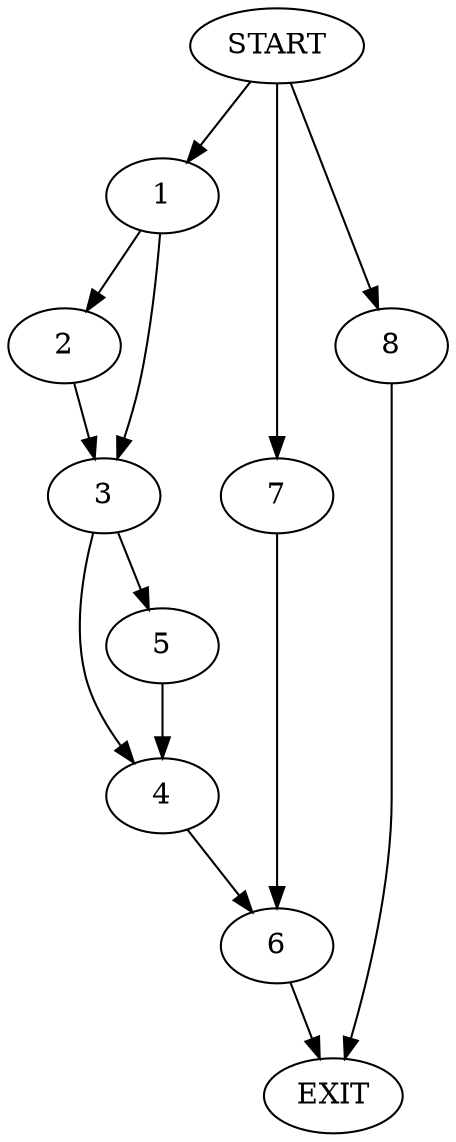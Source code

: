 digraph {
0 [label="START"]
9 [label="EXIT"]
0 -> 1
1 -> 2
1 -> 3
2 -> 3
3 -> 4
3 -> 5
5 -> 4
4 -> 6
6 -> 9
0 -> 7
7 -> 6
0 -> 8
8 -> 9
}
